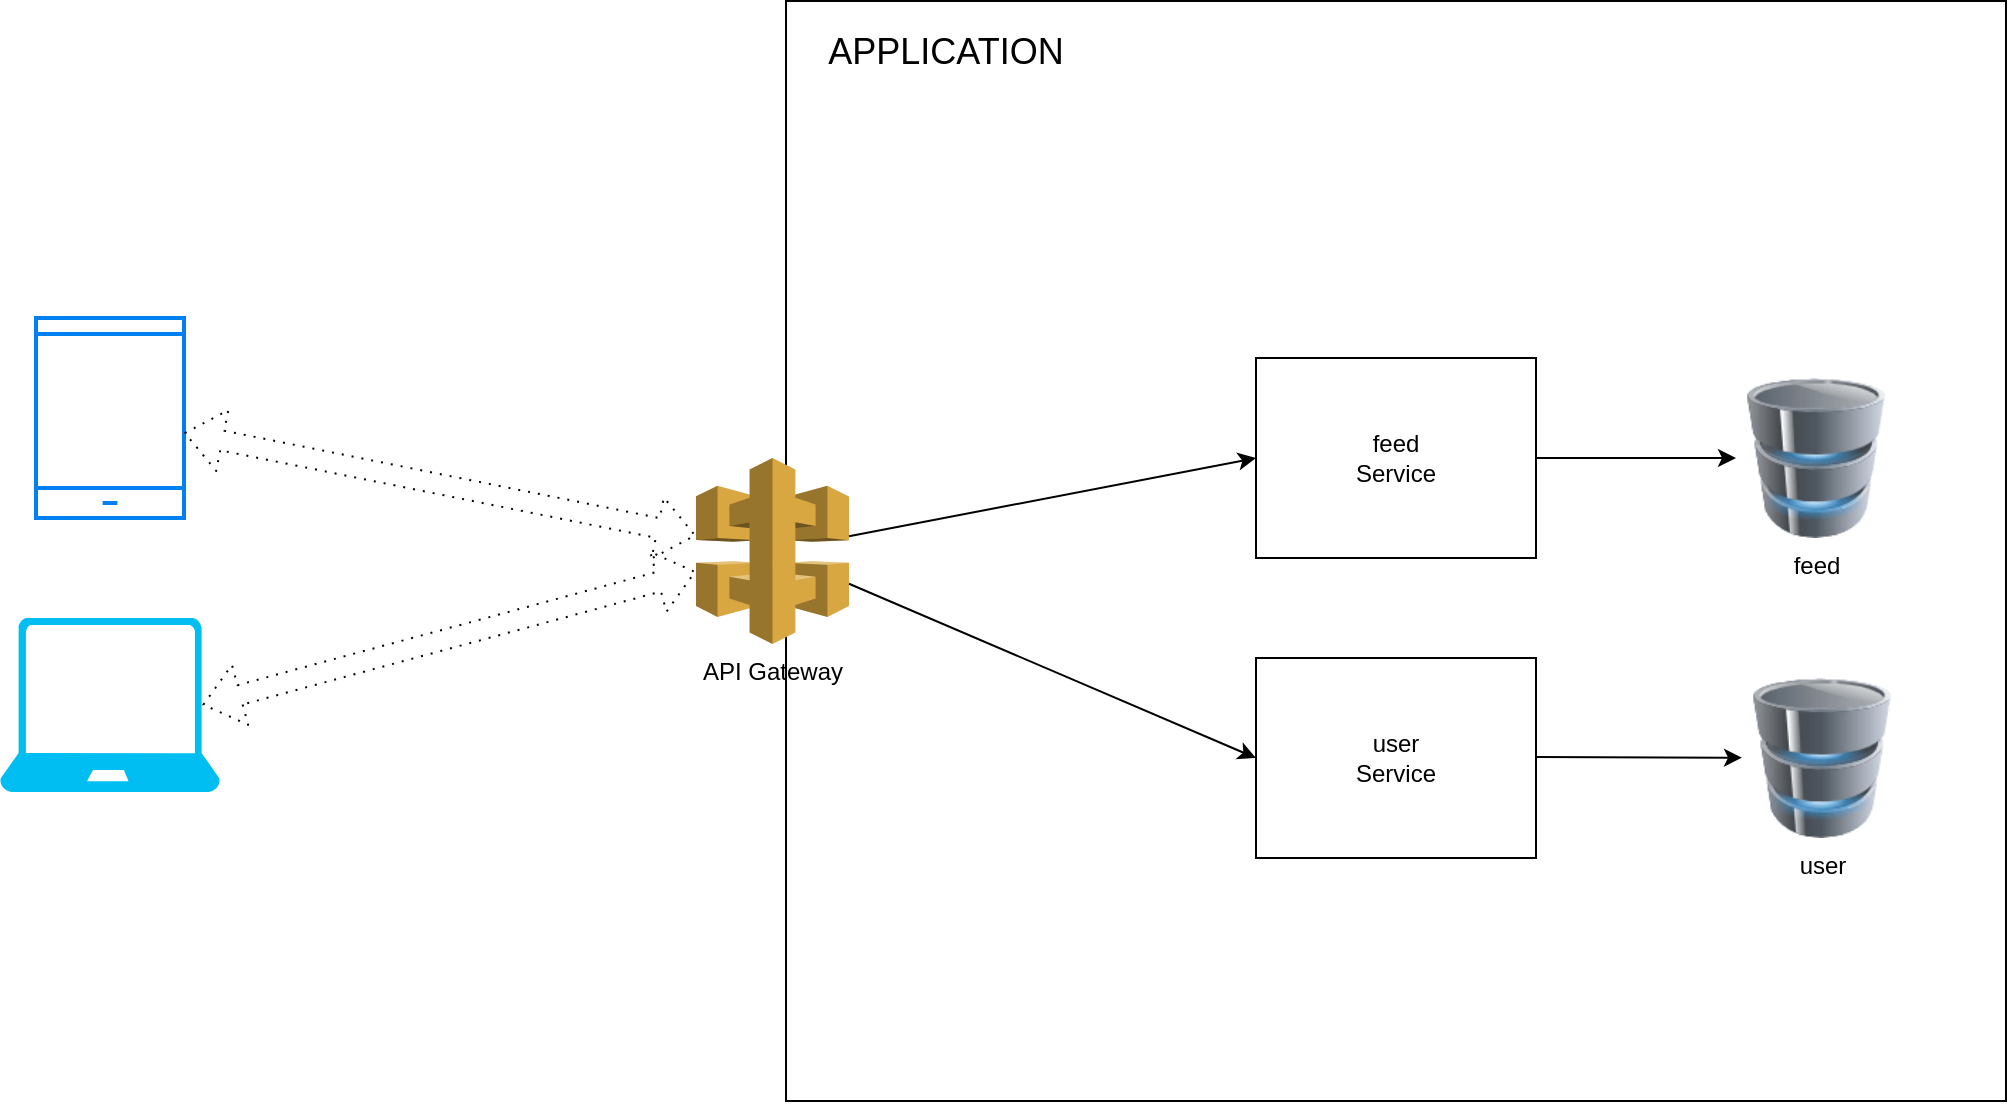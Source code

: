 <mxfile version="13.9.9" type="device"><diagram id="7jJ7ducZyUk2K9jX-SoE" name="Seite-1"><mxGraphModel dx="1422" dy="822" grid="1" gridSize="10" guides="1" tooltips="1" connect="1" arrows="1" fold="1" page="1" pageScale="1" pageWidth="827" pageHeight="1169" math="0" shadow="0"><root><mxCell id="0"/><mxCell id="1" parent="0"/><mxCell id="e4a0SL7PDLc1cqTqRnBo-29" value="" style="rounded=0;whiteSpace=wrap;html=1;fillColor=none;" vertex="1" parent="1"><mxGeometry x="555" y="171.5" width="610" height="550" as="geometry"/></mxCell><mxCell id="e4a0SL7PDLc1cqTqRnBo-1" value="feed&lt;br&gt;Service" style="rounded=0;whiteSpace=wrap;html=1;" vertex="1" parent="1"><mxGeometry x="790" y="350" width="140" height="100" as="geometry"/></mxCell><mxCell id="e4a0SL7PDLc1cqTqRnBo-2" value="user&lt;br&gt;Service" style="rounded=0;whiteSpace=wrap;html=1;" vertex="1" parent="1"><mxGeometry x="790" y="500" width="140" height="100" as="geometry"/></mxCell><mxCell id="e4a0SL7PDLc1cqTqRnBo-6" value="feed" style="image;html=1;image=img/lib/clip_art/computers/Database_128x128.png" vertex="1" parent="1"><mxGeometry x="1030" y="360" width="80" height="80" as="geometry"/></mxCell><mxCell id="e4a0SL7PDLc1cqTqRnBo-7" value="user" style="image;html=1;image=img/lib/clip_art/computers/Database_128x128.png" vertex="1" parent="1"><mxGeometry x="1033" y="510" width="80" height="80" as="geometry"/></mxCell><mxCell id="e4a0SL7PDLc1cqTqRnBo-15" value="" style="endArrow=classic;html=1;exitX=1;exitY=0.5;exitDx=0;exitDy=0;" edge="1" parent="1" source="e4a0SL7PDLc1cqTqRnBo-1" target="e4a0SL7PDLc1cqTqRnBo-6"><mxGeometry width="50" height="50" relative="1" as="geometry"><mxPoint x="920" y="430" as="sourcePoint"/><mxPoint x="970" y="380" as="targetPoint"/></mxGeometry></mxCell><mxCell id="e4a0SL7PDLc1cqTqRnBo-16" value="" style="endArrow=classic;html=1;exitX=1;exitY=0.5;exitDx=0;exitDy=0;" edge="1" parent="1" target="e4a0SL7PDLc1cqTqRnBo-7"><mxGeometry width="50" height="50" relative="1" as="geometry"><mxPoint x="930" y="549.5" as="sourcePoint"/><mxPoint x="1030" y="549.5" as="targetPoint"/></mxGeometry></mxCell><mxCell id="e4a0SL7PDLc1cqTqRnBo-17" value="API Gateway&lt;br&gt;" style="outlineConnect=0;dashed=0;verticalLabelPosition=bottom;verticalAlign=top;align=center;html=1;shape=mxgraph.aws3.api_gateway;fillColor=#D9A741;shadow=0;noLabel=0;portConstraintRotation=0;sketch=0;horizontal=1;" vertex="1" parent="1"><mxGeometry x="510" y="400" width="76.5" height="93" as="geometry"/></mxCell><mxCell id="e4a0SL7PDLc1cqTqRnBo-19" value="" style="endArrow=classic;html=1;entryX=0;entryY=0.5;entryDx=0;entryDy=0;" edge="1" parent="1" source="e4a0SL7PDLc1cqTqRnBo-17" target="e4a0SL7PDLc1cqTqRnBo-1"><mxGeometry width="50" height="50" relative="1" as="geometry"><mxPoint x="720" y="420" as="sourcePoint"/><mxPoint x="770" y="370" as="targetPoint"/></mxGeometry></mxCell><mxCell id="e4a0SL7PDLc1cqTqRnBo-20" value="" style="endArrow=classic;html=1;entryX=0;entryY=0.5;entryDx=0;entryDy=0;" edge="1" parent="1" source="e4a0SL7PDLc1cqTqRnBo-17" target="e4a0SL7PDLc1cqTqRnBo-2"><mxGeometry width="50" height="50" relative="1" as="geometry"><mxPoint x="610" y="580" as="sourcePoint"/><mxPoint x="660" y="530" as="targetPoint"/></mxGeometry></mxCell><mxCell id="e4a0SL7PDLc1cqTqRnBo-30" value="&lt;font style=&quot;font-size: 18px&quot;&gt;APPLICATION&lt;/font&gt;" style="text;html=1;strokeColor=none;fillColor=none;align=center;verticalAlign=middle;whiteSpace=wrap;rounded=0;" vertex="1" parent="1"><mxGeometry x="540" y="171.5" width="190" height="50" as="geometry"/></mxCell><mxCell id="e4a0SL7PDLc1cqTqRnBo-33" value="" style="html=1;verticalLabelPosition=bottom;align=center;labelBackgroundColor=#ffffff;verticalAlign=top;strokeWidth=2;strokeColor=#0080F0;shadow=0;dashed=0;shape=mxgraph.ios7.icons.smartphone;rounded=0;sketch=0;fillColor=#ffffff;gradientColor=none;" vertex="1" parent="1"><mxGeometry x="180" y="330" width="74" height="100" as="geometry"/></mxCell><mxCell id="e4a0SL7PDLc1cqTqRnBo-34" value="" style="verticalLabelPosition=bottom;html=1;verticalAlign=top;align=center;strokeColor=none;fillColor=#00BEF2;shape=mxgraph.azure.laptop;pointerEvents=1;rounded=0;shadow=0;sketch=0;" vertex="1" parent="1"><mxGeometry x="162" y="480" width="110" height="87" as="geometry"/></mxCell><mxCell id="e4a0SL7PDLc1cqTqRnBo-36" value="" style="shape=flexArrow;endArrow=classic;startArrow=classic;html=1;dashed=1;dashPattern=1 4;fontColor=#0335FF;" edge="1" parent="1" source="e4a0SL7PDLc1cqTqRnBo-33" target="e4a0SL7PDLc1cqTqRnBo-17"><mxGeometry width="50" height="50" relative="1" as="geometry"><mxPoint x="270" y="390" as="sourcePoint"/><mxPoint x="480" y="440" as="targetPoint"/></mxGeometry></mxCell><mxCell id="e4a0SL7PDLc1cqTqRnBo-37" value="" style="shape=flexArrow;endArrow=classic;startArrow=classic;html=1;dashed=1;dashPattern=1 4;fontColor=#0335FF;exitX=0.92;exitY=0.5;exitDx=0;exitDy=0;exitPerimeter=0;" edge="1" parent="1" source="e4a0SL7PDLc1cqTqRnBo-34" target="e4a0SL7PDLc1cqTqRnBo-17"><mxGeometry width="50" height="50" relative="1" as="geometry"><mxPoint x="290" y="540" as="sourcePoint"/><mxPoint x="490" y="470" as="targetPoint"/></mxGeometry></mxCell></root></mxGraphModel></diagram></mxfile>